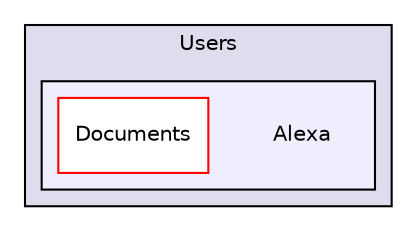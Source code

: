 digraph "C:/Users/Alexa" {
  compound=true
  node [ fontsize="10", fontname="Helvetica"];
  edge [ labelfontsize="10", labelfontname="Helvetica"];
  subgraph clusterdir_8ceffd4ee35c3518d4e8bdc7e638efe8 {
    graph [ bgcolor="#ddddee", pencolor="black", label="Users" fontname="Helvetica", fontsize="10", URL="dir_8ceffd4ee35c3518d4e8bdc7e638efe8.html"]
  subgraph clusterdir_beb40871999682219b5199296cacaad9 {
    graph [ bgcolor="#eeeeff", pencolor="black", label="" URL="dir_beb40871999682219b5199296cacaad9.html"];
    dir_beb40871999682219b5199296cacaad9 [shape=plaintext label="Alexa"];
    dir_5350f37f540634f84ffc2db81dd6efb1 [shape=box label="Documents" color="red" fillcolor="white" style="filled" URL="dir_5350f37f540634f84ffc2db81dd6efb1.html"];
  }
  }
}
